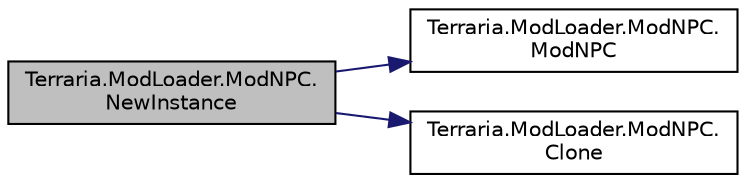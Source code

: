digraph "Terraria.ModLoader.ModNPC.NewInstance"
{
 // LATEX_PDF_SIZE
  edge [fontname="Helvetica",fontsize="10",labelfontname="Helvetica",labelfontsize="10"];
  node [fontname="Helvetica",fontsize="10",shape=record];
  rankdir="LR";
  Node1 [label="Terraria.ModLoader.ModNPC.\lNewInstance",height=0.2,width=0.4,color="black", fillcolor="grey75", style="filled", fontcolor="black",tooltip="Create a new instance of this ModNPC for an NPC instance. Called at the end of NPC...."];
  Node1 -> Node2 [color="midnightblue",fontsize="10",style="solid",fontname="Helvetica"];
  Node2 [label="Terraria.ModLoader.ModNPC.\lModNPC",height=0.2,width=0.4,color="black", fillcolor="white", style="filled",URL="$class_terraria_1_1_mod_loader_1_1_mod_n_p_c.html#a8818a3d5be9a0b00ec2fdbaee4394431",tooltip="ModNPC constructor."];
  Node1 -> Node3 [color="midnightblue",fontsize="10",style="solid",fontname="Helvetica"];
  Node3 [label="Terraria.ModLoader.ModNPC.\lClone",height=0.2,width=0.4,color="black", fillcolor="white", style="filled",URL="$class_terraria_1_1_mod_loader_1_1_mod_n_p_c.html#a33d2f52100ad9a83fb8ad6029d78b18d",tooltip="Returns a clone of this ModNPC. Allows you to decide which fields of your ModNPC class are copied ove..."];
}
